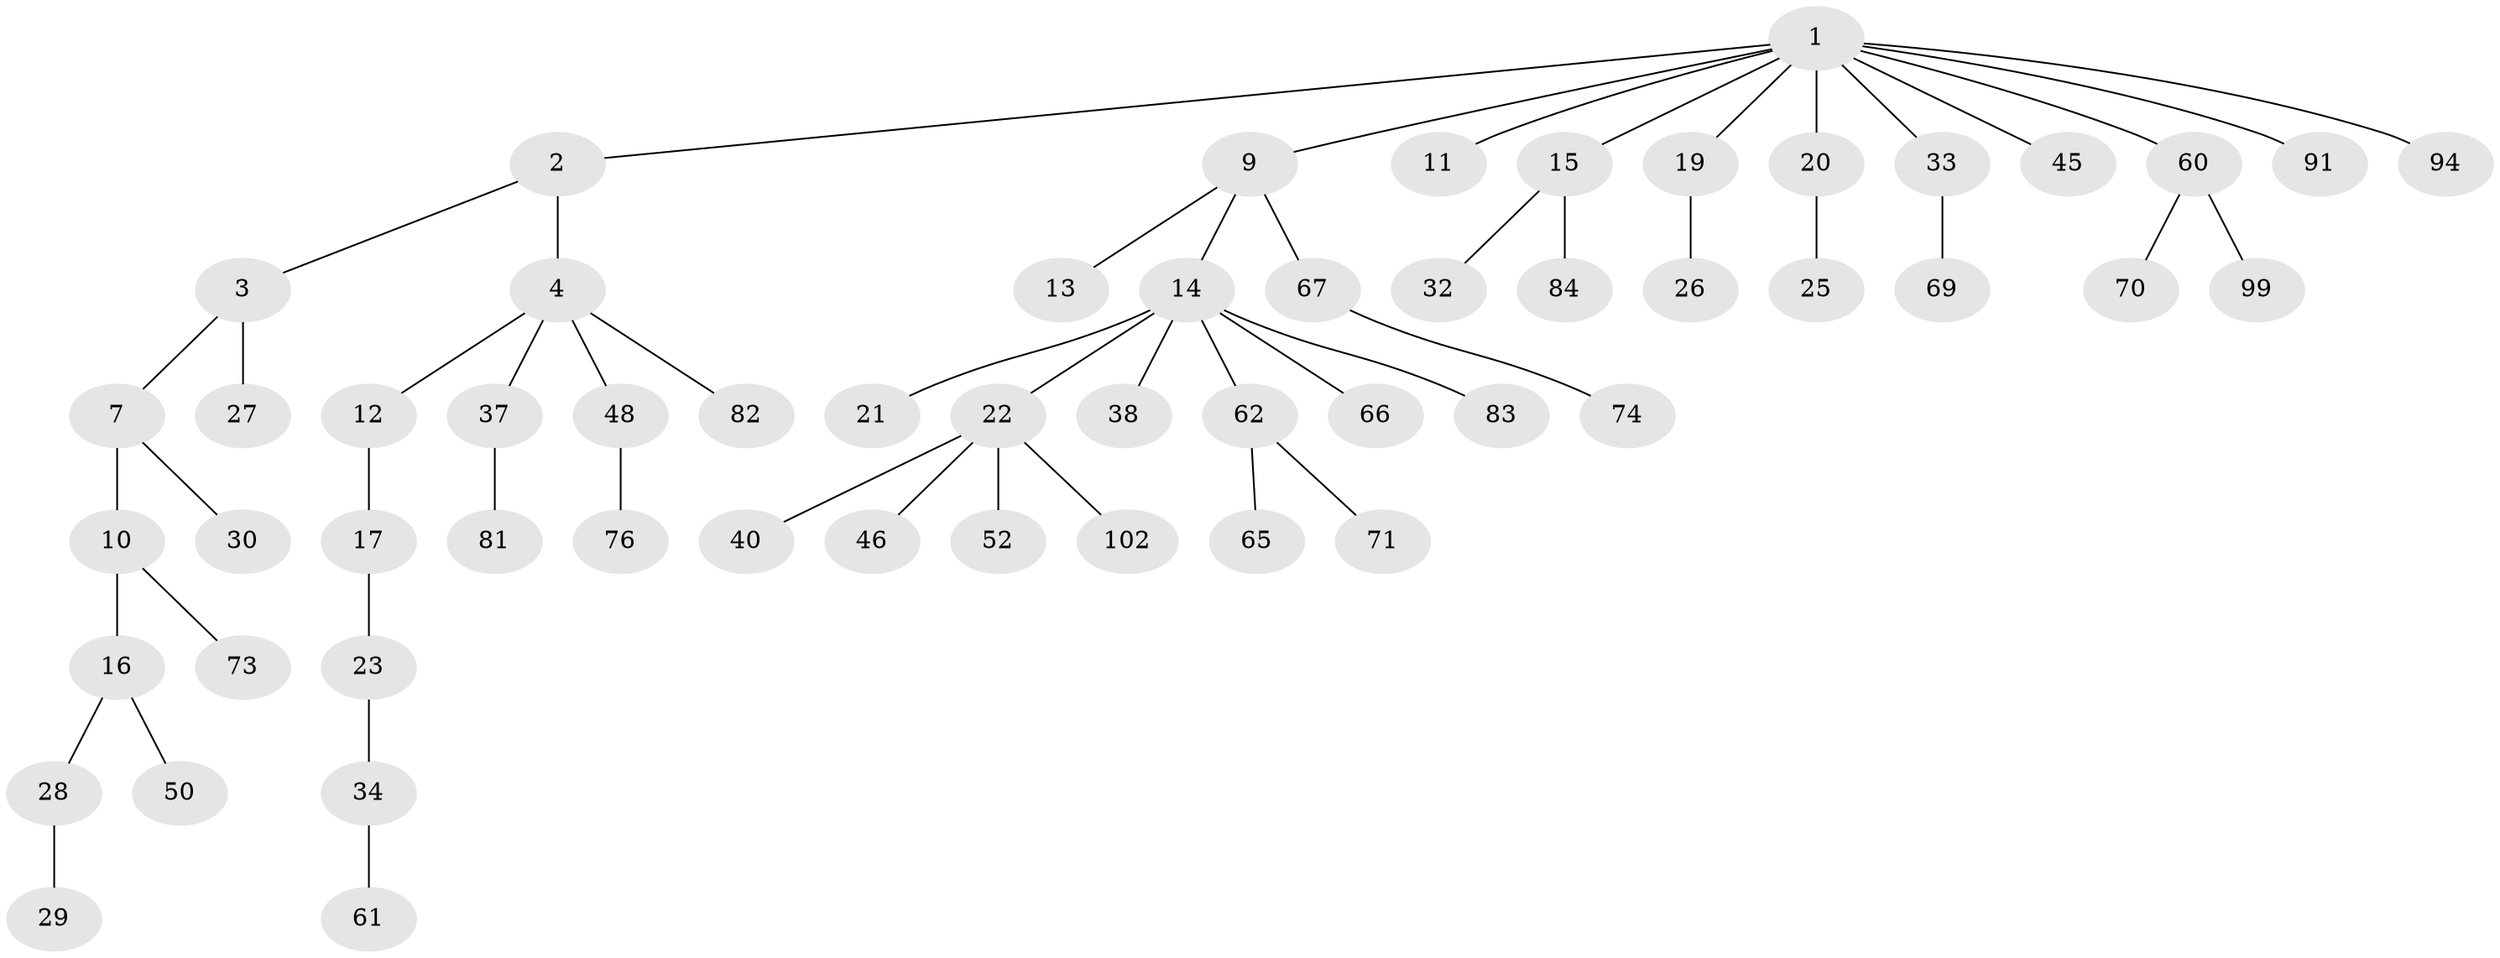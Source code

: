 // original degree distribution, {6: 0.017699115044247787, 3: 0.1504424778761062, 5: 0.04424778761061947, 2: 0.2831858407079646, 4: 0.02654867256637168, 1: 0.4690265486725664, 7: 0.008849557522123894}
// Generated by graph-tools (version 1.1) at 2025/15/03/09/25 04:15:25]
// undirected, 56 vertices, 55 edges
graph export_dot {
graph [start="1"]
  node [color=gray90,style=filled];
  1 [super="+5+63"];
  2;
  3;
  4;
  7;
  9;
  10;
  11;
  12;
  13;
  14;
  15 [super="+24"];
  16 [super="+18"];
  17 [super="+54+43+41"];
  19 [super="+87"];
  20;
  21;
  22 [super="+53+95+35"];
  23 [super="+31+47"];
  25;
  26 [super="+44"];
  27 [super="+55"];
  28 [super="+57"];
  29 [super="+92"];
  30;
  32;
  33;
  34 [super="+107+36"];
  37 [super="+42+59"];
  38 [super="+97+39+56"];
  40 [super="+98"];
  45 [super="+88"];
  46 [super="+110+96"];
  48 [super="+58"];
  50 [super="+90"];
  52 [super="+80"];
  60 [super="+68"];
  61 [super="+79"];
  62 [super="+86+85+64"];
  65;
  66 [super="+93+78"];
  67 [super="+105"];
  69;
  70;
  71 [super="+101"];
  73;
  74;
  76;
  81;
  82 [super="+108"];
  83;
  84;
  91;
  94 [super="+112"];
  99 [super="+106"];
  102;
  1 -- 2;
  1 -- 33;
  1 -- 45;
  1 -- 94;
  1 -- 9;
  1 -- 11;
  1 -- 15;
  1 -- 19;
  1 -- 20;
  1 -- 91;
  1 -- 60;
  2 -- 3;
  2 -- 4;
  3 -- 7;
  3 -- 27;
  4 -- 12;
  4 -- 37;
  4 -- 48;
  4 -- 82;
  7 -- 10;
  7 -- 30;
  9 -- 13;
  9 -- 14;
  9 -- 67;
  10 -- 16;
  10 -- 73;
  12 -- 17;
  14 -- 21;
  14 -- 22;
  14 -- 38;
  14 -- 62;
  14 -- 66;
  14 -- 83;
  15 -- 32;
  15 -- 84;
  16 -- 50;
  16 -- 28;
  17 -- 23;
  19 -- 26;
  20 -- 25;
  22 -- 40;
  22 -- 102;
  22 -- 46;
  22 -- 52;
  23 -- 34;
  28 -- 29;
  33 -- 69;
  34 -- 61;
  37 -- 81;
  48 -- 76;
  60 -- 99;
  60 -- 70;
  62 -- 71;
  62 -- 65;
  67 -- 74;
}
